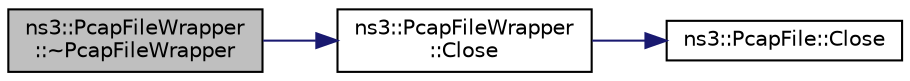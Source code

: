 digraph "ns3::PcapFileWrapper::~PcapFileWrapper"
{
  edge [fontname="Helvetica",fontsize="10",labelfontname="Helvetica",labelfontsize="10"];
  node [fontname="Helvetica",fontsize="10",shape=record];
  rankdir="LR";
  Node1 [label="ns3::PcapFileWrapper\l::~PcapFileWrapper",height=0.2,width=0.4,color="black", fillcolor="grey75", style="filled", fontcolor="black"];
  Node1 -> Node2 [color="midnightblue",fontsize="10",style="solid"];
  Node2 [label="ns3::PcapFileWrapper\l::Close",height=0.2,width=0.4,color="black", fillcolor="white", style="filled",URL="$d0/d37/classns3_1_1PcapFileWrapper.html#a3953c7fbf120b889a60969a5ec93a7bc"];
  Node2 -> Node3 [color="midnightblue",fontsize="10",style="solid"];
  Node3 [label="ns3::PcapFile::Close",height=0.2,width=0.4,color="black", fillcolor="white", style="filled",URL="$d3/da4/classns3_1_1PcapFile.html#ad3b6c28d464742ee1fa3a64628339a5b"];
}
